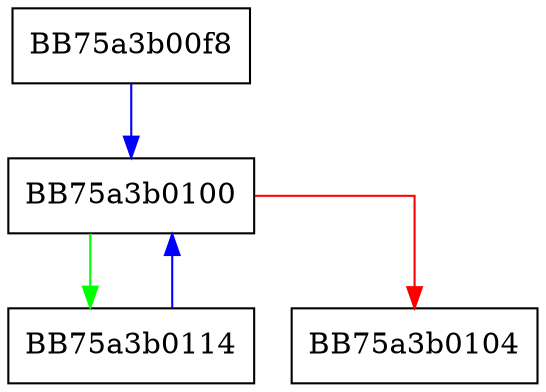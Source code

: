 digraph luaO_log2 {
  node [shape="box"];
  graph [splines=ortho];
  BB75a3b00f8 -> BB75a3b0100 [color="blue"];
  BB75a3b0100 -> BB75a3b0114 [color="green"];
  BB75a3b0100 -> BB75a3b0104 [color="red"];
  BB75a3b0114 -> BB75a3b0100 [color="blue"];
}